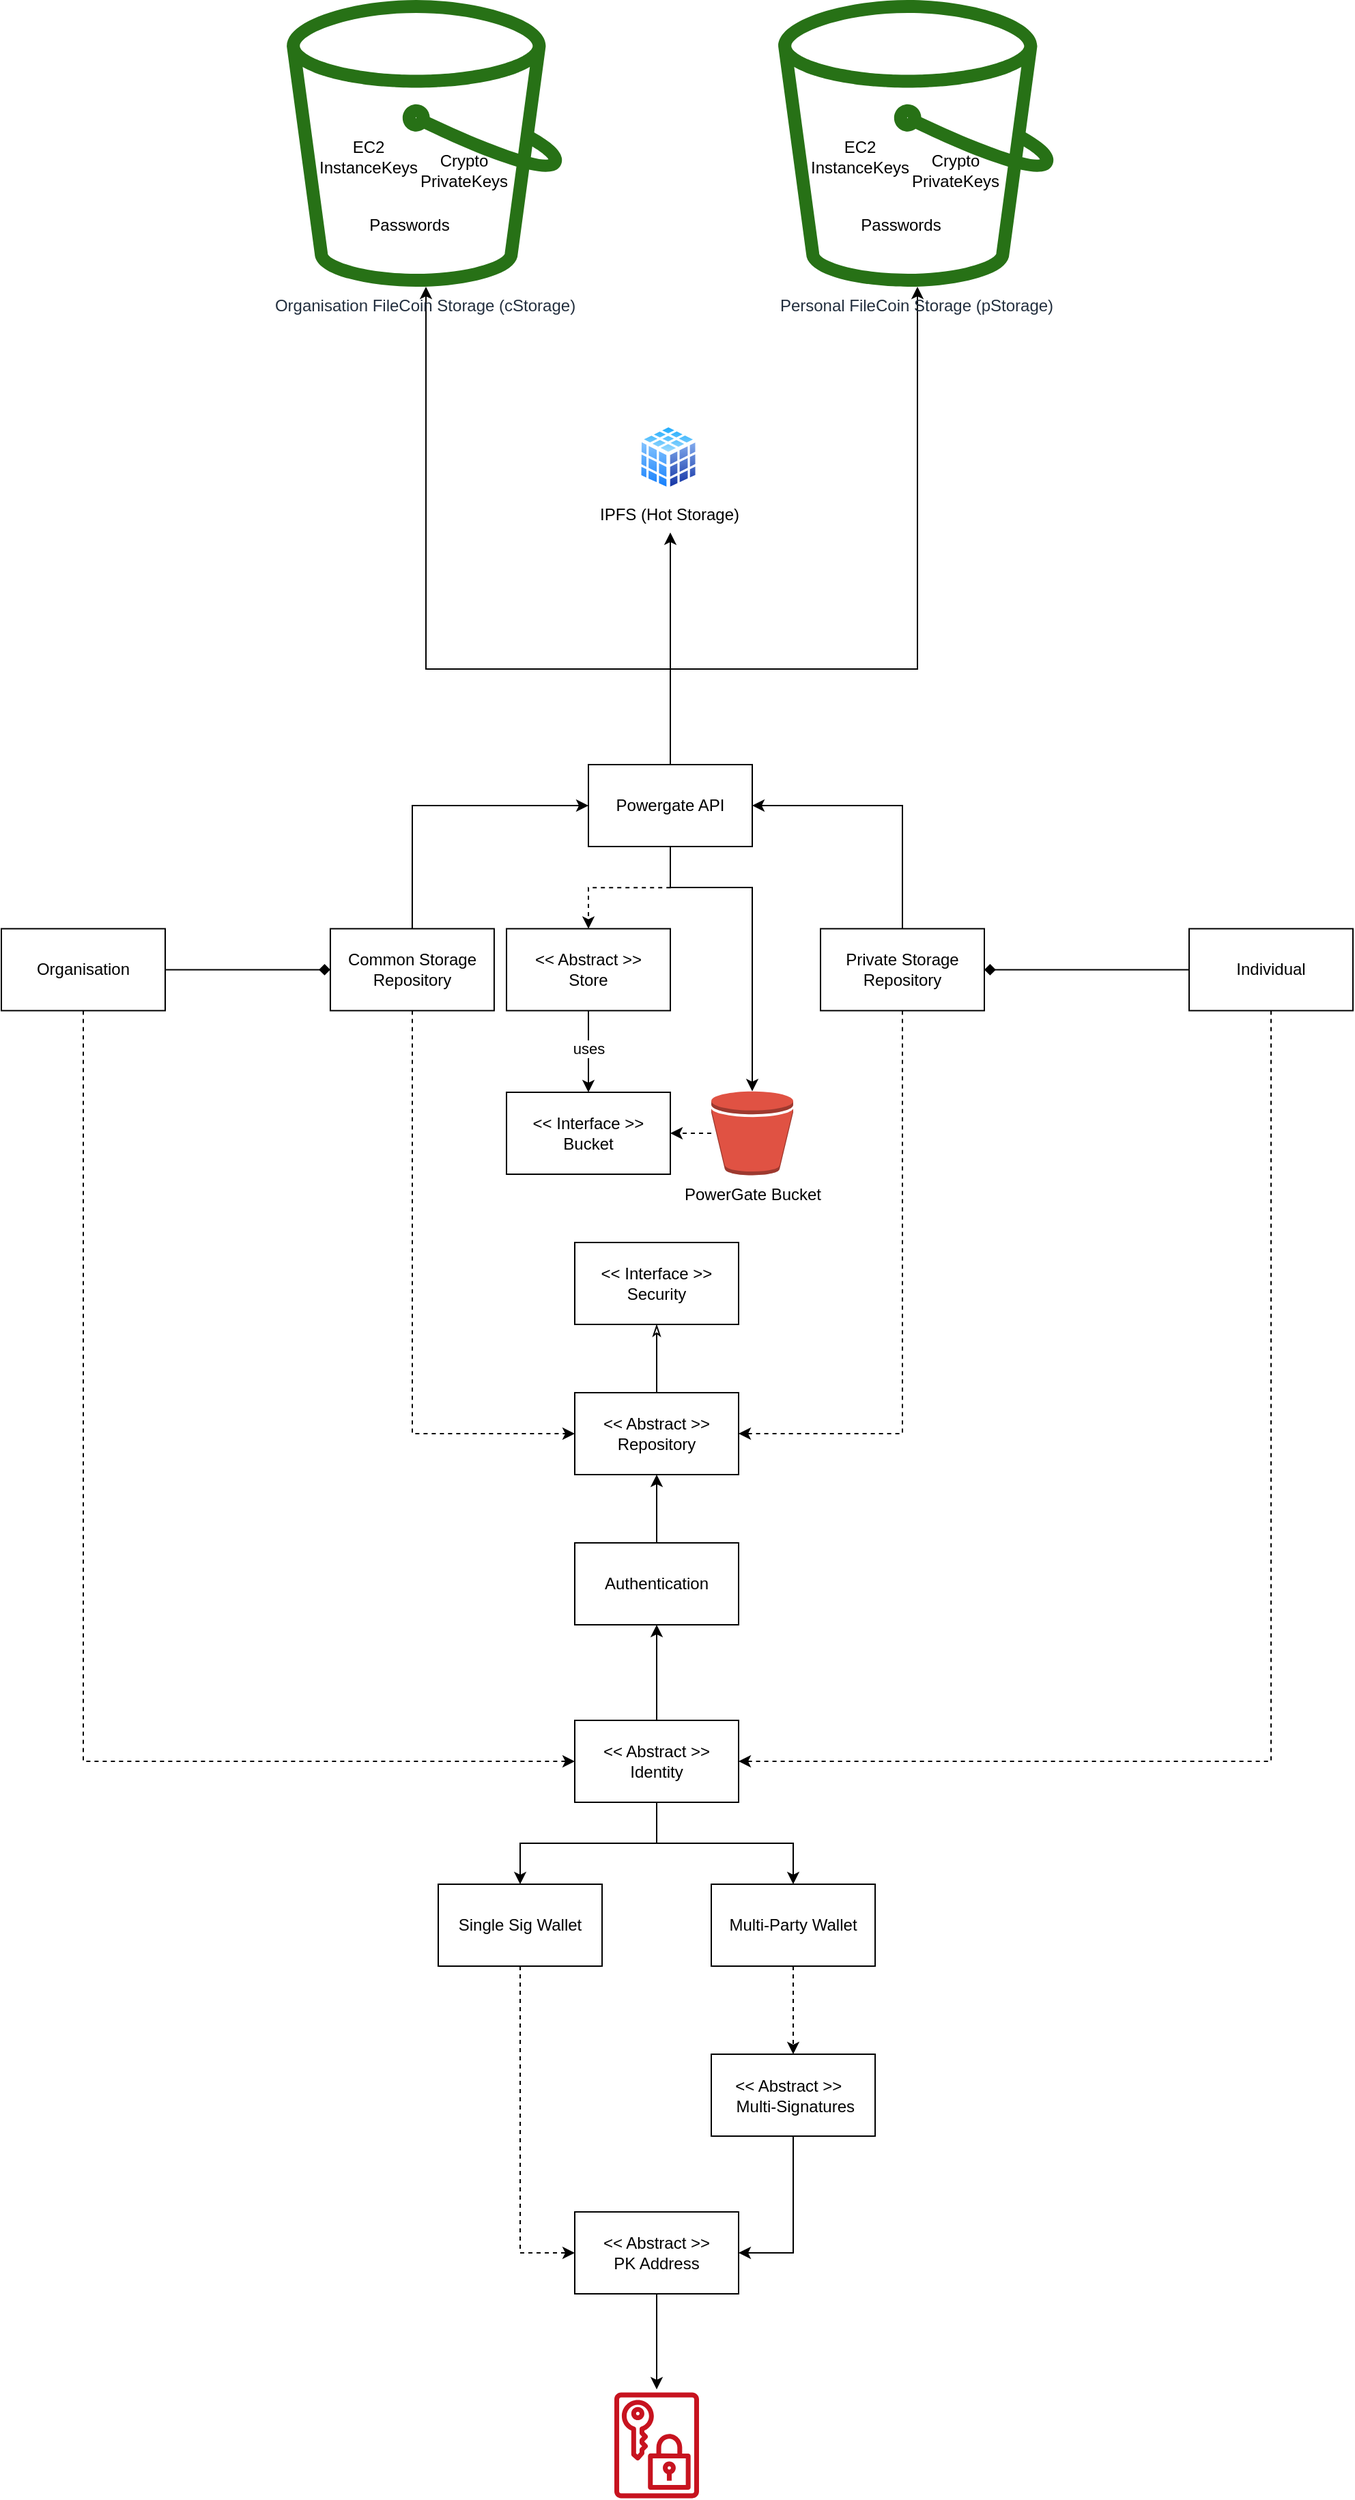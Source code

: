 <mxfile version="13.6.2" type="github">
  <diagram id="dgdlfLjW2s20BMhnikNt" name="Page-1">
    <mxGraphModel dx="4392" dy="3274" grid="1" gridSize="10" guides="1" tooltips="1" connect="1" arrows="1" fold="1" page="1" pageScale="1" pageWidth="827" pageHeight="1169" math="0" shadow="0">
      <root>
        <mxCell id="0" />
        <mxCell id="1" parent="0" />
        <mxCell id="QXBRQliUTnef7ta2N4eQ-30" style="edgeStyle=orthogonalEdgeStyle;rounded=0;orthogonalLoop=1;jettySize=auto;html=1;entryX=0.5;entryY=1;entryDx=0;entryDy=0;endArrow=classicThin;endFill=0;" parent="1" source="1rJ9CaBwOhFMW-6hmWRg-45" target="QXBRQliUTnef7ta2N4eQ-29" edge="1">
          <mxGeometry relative="1" as="geometry" />
        </mxCell>
        <mxCell id="1rJ9CaBwOhFMW-6hmWRg-45" value="&amp;lt;&amp;lt; Abstract &amp;gt;&amp;gt;&lt;br&gt;Repository" style="rounded=0;whiteSpace=wrap;html=1;" parent="1" vertex="1">
          <mxGeometry x="140" y="600" width="120" height="60" as="geometry" />
        </mxCell>
        <mxCell id="1rJ9CaBwOhFMW-6hmWRg-85" style="edgeStyle=orthogonalEdgeStyle;rounded=0;orthogonalLoop=1;jettySize=auto;html=1;entryX=0;entryY=0.5;entryDx=0;entryDy=0;endArrow=classic;endFill=1;exitX=0.5;exitY=0;exitDx=0;exitDy=0;" parent="1" source="1rJ9CaBwOhFMW-6hmWRg-46" target="1rJ9CaBwOhFMW-6hmWRg-84" edge="1">
          <mxGeometry relative="1" as="geometry" />
        </mxCell>
        <mxCell id="1rJ9CaBwOhFMW-6hmWRg-92" style="edgeStyle=orthogonalEdgeStyle;rounded=0;orthogonalLoop=1;jettySize=auto;html=1;entryX=0;entryY=0.5;entryDx=0;entryDy=0;endArrow=classic;endFill=1;dashed=1;" parent="1" source="1rJ9CaBwOhFMW-6hmWRg-46" target="1rJ9CaBwOhFMW-6hmWRg-45" edge="1">
          <mxGeometry relative="1" as="geometry">
            <Array as="points">
              <mxPoint x="21" y="630" />
            </Array>
          </mxGeometry>
        </mxCell>
        <mxCell id="1rJ9CaBwOhFMW-6hmWRg-46" value="Common Storage Repository" style="rounded=0;whiteSpace=wrap;html=1;" parent="1" vertex="1">
          <mxGeometry x="-39.04" y="260.2" width="120" height="60" as="geometry" />
        </mxCell>
        <mxCell id="1rJ9CaBwOhFMW-6hmWRg-94" style="edgeStyle=orthogonalEdgeStyle;rounded=0;orthogonalLoop=1;jettySize=auto;html=1;entryX=1;entryY=0.5;entryDx=0;entryDy=0;endArrow=classic;endFill=1;dashed=1;" parent="1" source="1rJ9CaBwOhFMW-6hmWRg-50" target="1rJ9CaBwOhFMW-6hmWRg-45" edge="1">
          <mxGeometry relative="1" as="geometry">
            <Array as="points">
              <mxPoint x="380" y="630" />
            </Array>
          </mxGeometry>
        </mxCell>
        <mxCell id="1rJ9CaBwOhFMW-6hmWRg-96" style="edgeStyle=orthogonalEdgeStyle;rounded=0;orthogonalLoop=1;jettySize=auto;html=1;entryX=1;entryY=0.5;entryDx=0;entryDy=0;endArrow=classic;endFill=1;exitX=0.5;exitY=0;exitDx=0;exitDy=0;" parent="1" source="1rJ9CaBwOhFMW-6hmWRg-50" target="1rJ9CaBwOhFMW-6hmWRg-84" edge="1">
          <mxGeometry relative="1" as="geometry" />
        </mxCell>
        <mxCell id="1rJ9CaBwOhFMW-6hmWRg-50" value="Private Storage Repository" style="rounded=0;whiteSpace=wrap;html=1;" parent="1" vertex="1">
          <mxGeometry x="320" y="260.2" width="120" height="60" as="geometry" />
        </mxCell>
        <mxCell id="1rJ9CaBwOhFMW-6hmWRg-58" style="edgeStyle=orthogonalEdgeStyle;rounded=0;orthogonalLoop=1;jettySize=auto;html=1;entryX=0;entryY=0.5;entryDx=0;entryDy=0;endArrow=classic;endFill=1;dashed=1;" parent="1" source="1rJ9CaBwOhFMW-6hmWRg-53" target="1rJ9CaBwOhFMW-6hmWRg-57" edge="1">
          <mxGeometry relative="1" as="geometry">
            <Array as="points">
              <mxPoint x="-220" y="870" />
            </Array>
          </mxGeometry>
        </mxCell>
        <mxCell id="1rJ9CaBwOhFMW-6hmWRg-61" style="edgeStyle=orthogonalEdgeStyle;rounded=0;orthogonalLoop=1;jettySize=auto;html=1;endArrow=diamond;endFill=1;" parent="1" source="1rJ9CaBwOhFMW-6hmWRg-53" target="1rJ9CaBwOhFMW-6hmWRg-46" edge="1">
          <mxGeometry relative="1" as="geometry" />
        </mxCell>
        <mxCell id="1rJ9CaBwOhFMW-6hmWRg-53" value="Organisation" style="rounded=0;whiteSpace=wrap;html=1;" parent="1" vertex="1">
          <mxGeometry x="-280" y="260.2" width="120" height="60" as="geometry" />
        </mxCell>
        <mxCell id="1rJ9CaBwOhFMW-6hmWRg-59" style="edgeStyle=orthogonalEdgeStyle;rounded=0;orthogonalLoop=1;jettySize=auto;html=1;entryX=1;entryY=0.5;entryDx=0;entryDy=0;dashed=1;endArrow=classic;endFill=1;" parent="1" source="1rJ9CaBwOhFMW-6hmWRg-55" target="1rJ9CaBwOhFMW-6hmWRg-57" edge="1">
          <mxGeometry relative="1" as="geometry">
            <Array as="points">
              <mxPoint x="650" y="870" />
            </Array>
          </mxGeometry>
        </mxCell>
        <mxCell id="1rJ9CaBwOhFMW-6hmWRg-62" style="edgeStyle=orthogonalEdgeStyle;rounded=0;orthogonalLoop=1;jettySize=auto;html=1;entryX=1;entryY=0.5;entryDx=0;entryDy=0;endArrow=diamond;endFill=1;" parent="1" source="1rJ9CaBwOhFMW-6hmWRg-55" target="1rJ9CaBwOhFMW-6hmWRg-50" edge="1">
          <mxGeometry relative="1" as="geometry" />
        </mxCell>
        <mxCell id="1rJ9CaBwOhFMW-6hmWRg-55" value="Individual" style="rounded=0;whiteSpace=wrap;html=1;" parent="1" vertex="1">
          <mxGeometry x="590" y="260.2" width="120" height="60" as="geometry" />
        </mxCell>
        <mxCell id="1rJ9CaBwOhFMW-6hmWRg-65" style="edgeStyle=orthogonalEdgeStyle;rounded=0;orthogonalLoop=1;jettySize=auto;html=1;endArrow=classic;endFill=1;" parent="1" source="1rJ9CaBwOhFMW-6hmWRg-57" target="1rJ9CaBwOhFMW-6hmWRg-64" edge="1">
          <mxGeometry relative="1" as="geometry" />
        </mxCell>
        <mxCell id="1rJ9CaBwOhFMW-6hmWRg-70" style="edgeStyle=orthogonalEdgeStyle;rounded=0;orthogonalLoop=1;jettySize=auto;html=1;entryX=0.5;entryY=0;entryDx=0;entryDy=0;endArrow=classic;endFill=1;" parent="1" source="1rJ9CaBwOhFMW-6hmWRg-57" target="1rJ9CaBwOhFMW-6hmWRg-68" edge="1">
          <mxGeometry relative="1" as="geometry" />
        </mxCell>
        <mxCell id="1rJ9CaBwOhFMW-6hmWRg-80" style="edgeStyle=orthogonalEdgeStyle;rounded=0;orthogonalLoop=1;jettySize=auto;html=1;entryX=0.5;entryY=1;entryDx=0;entryDy=0;endArrow=classic;endFill=1;" parent="1" source="1rJ9CaBwOhFMW-6hmWRg-57" target="1rJ9CaBwOhFMW-6hmWRg-79" edge="1">
          <mxGeometry relative="1" as="geometry" />
        </mxCell>
        <mxCell id="1rJ9CaBwOhFMW-6hmWRg-57" value="&amp;lt;&amp;lt; Abstract &amp;gt;&amp;gt; Identity" style="rounded=0;whiteSpace=wrap;html=1;" parent="1" vertex="1">
          <mxGeometry x="140" y="840" width="120" height="60" as="geometry" />
        </mxCell>
        <mxCell id="1rJ9CaBwOhFMW-6hmWRg-67" style="edgeStyle=orthogonalEdgeStyle;rounded=0;orthogonalLoop=1;jettySize=auto;html=1;endArrow=classic;endFill=1;dashed=1;entryX=0;entryY=0.5;entryDx=0;entryDy=0;" parent="1" source="1rJ9CaBwOhFMW-6hmWRg-64" target="1rJ9CaBwOhFMW-6hmWRg-66" edge="1">
          <mxGeometry relative="1" as="geometry" />
        </mxCell>
        <mxCell id="1rJ9CaBwOhFMW-6hmWRg-64" value="Single Sig Wallet" style="rounded=0;whiteSpace=wrap;html=1;" parent="1" vertex="1">
          <mxGeometry x="40.0" y="960" width="120" height="60" as="geometry" />
        </mxCell>
        <mxCell id="1rJ9CaBwOhFMW-6hmWRg-75" style="edgeStyle=orthogonalEdgeStyle;rounded=0;orthogonalLoop=1;jettySize=auto;html=1;endArrow=classic;endFill=1;" parent="1" source="1rJ9CaBwOhFMW-6hmWRg-66" edge="1">
          <mxGeometry relative="1" as="geometry">
            <mxPoint x="200" y="1330" as="targetPoint" />
          </mxGeometry>
        </mxCell>
        <mxCell id="1rJ9CaBwOhFMW-6hmWRg-66" value="&amp;lt;&amp;lt; Abstract &amp;gt;&amp;gt;&lt;br&gt;PK Address" style="rounded=0;whiteSpace=wrap;html=1;" parent="1" vertex="1">
          <mxGeometry x="140" y="1200" width="120" height="60" as="geometry" />
        </mxCell>
        <mxCell id="1rJ9CaBwOhFMW-6hmWRg-72" style="edgeStyle=orthogonalEdgeStyle;rounded=0;orthogonalLoop=1;jettySize=auto;html=1;dashed=1;endArrow=classic;endFill=1;" parent="1" source="1rJ9CaBwOhFMW-6hmWRg-68" target="1rJ9CaBwOhFMW-6hmWRg-71" edge="1">
          <mxGeometry relative="1" as="geometry" />
        </mxCell>
        <mxCell id="1rJ9CaBwOhFMW-6hmWRg-68" value="Multi-Party Wallet" style="rounded=0;whiteSpace=wrap;html=1;" parent="1" vertex="1">
          <mxGeometry x="240" y="960" width="120" height="60" as="geometry" />
        </mxCell>
        <mxCell id="1rJ9CaBwOhFMW-6hmWRg-73" style="edgeStyle=orthogonalEdgeStyle;rounded=0;orthogonalLoop=1;jettySize=auto;html=1;entryX=1;entryY=0.5;entryDx=0;entryDy=0;endArrow=classic;endFill=1;" parent="1" source="1rJ9CaBwOhFMW-6hmWRg-71" target="1rJ9CaBwOhFMW-6hmWRg-66" edge="1">
          <mxGeometry relative="1" as="geometry" />
        </mxCell>
        <mxCell id="1rJ9CaBwOhFMW-6hmWRg-71" value="&amp;lt;&amp;lt; Abstract &amp;gt;&amp;gt; &amp;nbsp; &amp;nbsp;Multi-Signatures" style="rounded=0;whiteSpace=wrap;html=1;" parent="1" vertex="1">
          <mxGeometry x="240" y="1084.5" width="120" height="60" as="geometry" />
        </mxCell>
        <mxCell id="1rJ9CaBwOhFMW-6hmWRg-78" value="" style="outlineConnect=0;fontColor=#232F3E;gradientColor=none;fillColor=#C7131F;strokeColor=none;dashed=0;verticalLabelPosition=bottom;verticalAlign=top;align=center;html=1;fontSize=12;fontStyle=0;aspect=fixed;pointerEvents=1;shape=mxgraph.aws4.data_encryption_key;" parent="1" vertex="1">
          <mxGeometry x="169" y="1332" width="62" height="78" as="geometry" />
        </mxCell>
        <mxCell id="1rJ9CaBwOhFMW-6hmWRg-82" style="edgeStyle=orthogonalEdgeStyle;rounded=0;orthogonalLoop=1;jettySize=auto;html=1;entryX=0.5;entryY=1;entryDx=0;entryDy=0;endArrow=classic;endFill=1;" parent="1" source="1rJ9CaBwOhFMW-6hmWRg-79" target="1rJ9CaBwOhFMW-6hmWRg-45" edge="1">
          <mxGeometry relative="1" as="geometry" />
        </mxCell>
        <mxCell id="1rJ9CaBwOhFMW-6hmWRg-79" value="Authentication" style="rounded=0;whiteSpace=wrap;html=1;" parent="1" vertex="1">
          <mxGeometry x="140" y="710" width="120" height="60" as="geometry" />
        </mxCell>
        <mxCell id="1rJ9CaBwOhFMW-6hmWRg-88" style="edgeStyle=orthogonalEdgeStyle;rounded=0;orthogonalLoop=1;jettySize=auto;html=1;endArrow=classic;endFill=1;entryX=0.5;entryY=1;entryDx=0;entryDy=0;strokeColor=none;dashed=1;" parent="1" source="1rJ9CaBwOhFMW-6hmWRg-84" target="1rJ9CaBwOhFMW-6hmWRg-87" edge="1">
          <mxGeometry relative="1" as="geometry">
            <mxPoint x="210" y="120" as="targetPoint" />
          </mxGeometry>
        </mxCell>
        <mxCell id="1rJ9CaBwOhFMW-6hmWRg-95" style="edgeStyle=orthogonalEdgeStyle;rounded=0;orthogonalLoop=1;jettySize=auto;html=1;entryX=0.5;entryY=0;entryDx=0;entryDy=0;endArrow=classic;endFill=1;dashed=1;" parent="1" source="1rJ9CaBwOhFMW-6hmWRg-84" target="1rJ9CaBwOhFMW-6hmWRg-87" edge="1">
          <mxGeometry relative="1" as="geometry" />
        </mxCell>
        <mxCell id="1rJ9CaBwOhFMW-6hmWRg-97" style="edgeStyle=orthogonalEdgeStyle;rounded=0;orthogonalLoop=1;jettySize=auto;html=1;endArrow=classic;endFill=1;exitX=0.5;exitY=0;exitDx=0;exitDy=0;startArrow=none;startFill=0;" parent="1" source="1rJ9CaBwOhFMW-6hmWRg-84" target="1rJ9CaBwOhFMW-6hmWRg-38" edge="1">
          <mxGeometry relative="1" as="geometry">
            <Array as="points">
              <mxPoint x="210" y="70" />
              <mxPoint x="31" y="70" />
            </Array>
          </mxGeometry>
        </mxCell>
        <mxCell id="1rJ9CaBwOhFMW-6hmWRg-98" style="edgeStyle=orthogonalEdgeStyle;rounded=0;orthogonalLoop=1;jettySize=auto;html=1;endArrow=classic;endFill=1;" parent="1" source="1rJ9CaBwOhFMW-6hmWRg-84" target="1rJ9CaBwOhFMW-6hmWRg-27" edge="1">
          <mxGeometry relative="1" as="geometry">
            <Array as="points">
              <mxPoint x="210" y="70" />
              <mxPoint x="391" y="70" />
            </Array>
          </mxGeometry>
        </mxCell>
        <mxCell id="1rJ9CaBwOhFMW-6hmWRg-100" style="edgeStyle=orthogonalEdgeStyle;rounded=0;orthogonalLoop=1;jettySize=auto;html=1;endArrow=classic;endFill=1;" parent="1" source="1rJ9CaBwOhFMW-6hmWRg-84" edge="1">
          <mxGeometry relative="1" as="geometry">
            <mxPoint x="210" y="-30" as="targetPoint" />
          </mxGeometry>
        </mxCell>
        <mxCell id="qLoFIc1B3SJw04P_gE9h-11" style="edgeStyle=orthogonalEdgeStyle;rounded=0;orthogonalLoop=1;jettySize=auto;html=1;startArrow=none;startFill=0;" parent="1" source="1rJ9CaBwOhFMW-6hmWRg-84" target="qLoFIc1B3SJw04P_gE9h-9" edge="1">
          <mxGeometry relative="1" as="geometry">
            <Array as="points">
              <mxPoint x="210" y="230" />
              <mxPoint x="270" y="230" />
            </Array>
          </mxGeometry>
        </mxCell>
        <mxCell id="1rJ9CaBwOhFMW-6hmWRg-84" value="Powergate API" style="rounded=0;whiteSpace=wrap;html=1;" parent="1" vertex="1">
          <mxGeometry x="150" y="140" width="120" height="60" as="geometry" />
        </mxCell>
        <mxCell id="qLoFIc1B3SJw04P_gE9h-8" style="edgeStyle=orthogonalEdgeStyle;rounded=0;orthogonalLoop=1;jettySize=auto;html=1;entryX=0.5;entryY=0;entryDx=0;entryDy=0;startArrow=none;startFill=0;" parent="1" source="1rJ9CaBwOhFMW-6hmWRg-87" target="qLoFIc1B3SJw04P_gE9h-7" edge="1">
          <mxGeometry relative="1" as="geometry" />
        </mxCell>
        <mxCell id="qLoFIc1B3SJw04P_gE9h-12" value="uses" style="edgeLabel;html=1;align=center;verticalAlign=middle;resizable=0;points=[];" parent="qLoFIc1B3SJw04P_gE9h-8" vertex="1" connectable="0">
          <mxGeometry x="-0.065" y="4" relative="1" as="geometry">
            <mxPoint x="-4" as="offset" />
          </mxGeometry>
        </mxCell>
        <mxCell id="1rJ9CaBwOhFMW-6hmWRg-87" value="&amp;lt;&amp;lt; Abstract &amp;gt;&amp;gt;&lt;br&gt;Store" style="rounded=0;whiteSpace=wrap;html=1;" parent="1" vertex="1">
          <mxGeometry x="90" y="260.2" width="120" height="60" as="geometry" />
        </mxCell>
        <mxCell id="1rJ9CaBwOhFMW-6hmWRg-99" value="IPFS (Hot Storage)" style="aspect=fixed;perimeter=ellipsePerimeter;html=1;align=center;shadow=0;dashed=0;spacingTop=3;image;image=img/lib/active_directory/database_cube.svg;" parent="1" vertex="1">
          <mxGeometry x="186" y="-110" width="45" height="50" as="geometry" />
        </mxCell>
        <mxCell id="qLoFIc1B3SJw04P_gE9h-7" value="&amp;lt;&amp;lt; Interface &amp;gt;&amp;gt; Bucket" style="rounded=0;whiteSpace=wrap;html=1;" parent="1" vertex="1">
          <mxGeometry x="90" y="380" width="120" height="60" as="geometry" />
        </mxCell>
        <mxCell id="qLoFIc1B3SJw04P_gE9h-10" style="edgeStyle=orthogonalEdgeStyle;rounded=0;orthogonalLoop=1;jettySize=auto;html=1;entryX=1;entryY=0.5;entryDx=0;entryDy=0;startArrow=none;startFill=0;dashed=1;" parent="1" source="qLoFIc1B3SJw04P_gE9h-9" target="qLoFIc1B3SJw04P_gE9h-7" edge="1">
          <mxGeometry relative="1" as="geometry" />
        </mxCell>
        <mxCell id="qLoFIc1B3SJw04P_gE9h-9" value="PowerGate Bucket" style="outlineConnect=0;dashed=0;verticalLabelPosition=bottom;verticalAlign=top;align=center;html=1;shape=mxgraph.aws3.bucket;fillColor=#E05243;gradientColor=none;" parent="1" vertex="1">
          <mxGeometry x="240" y="379.25" width="60" height="61.5" as="geometry" />
        </mxCell>
        <mxCell id="QXBRQliUTnef7ta2N4eQ-29" value="&amp;lt;&amp;lt; Interface &amp;gt;&amp;gt;&lt;br&gt;Security" style="rounded=0;whiteSpace=wrap;html=1;" parent="1" vertex="1">
          <mxGeometry x="140" y="490" width="120" height="60" as="geometry" />
        </mxCell>
        <mxCell id="QXBRQliUTnef7ta2N4eQ-79" value="" style="group" parent="1" vertex="1" connectable="0">
          <mxGeometry x="-70.96" y="-420" width="201.92" height="210" as="geometry" />
        </mxCell>
        <mxCell id="1rJ9CaBwOhFMW-6hmWRg-38" value="Organisation FileCoin Storage (cStorage)" style="outlineConnect=0;fontColor=#232F3E;gradientColor=none;fillColor=#277116;strokeColor=none;dashed=0;verticalLabelPosition=bottom;verticalAlign=top;align=center;html=1;fontSize=12;fontStyle=0;aspect=fixed;pointerEvents=1;shape=mxgraph.aws4.bucket;" parent="QXBRQliUTnef7ta2N4eQ-79" vertex="1">
          <mxGeometry width="201.92" height="210" as="geometry" />
        </mxCell>
        <mxCell id="1rJ9CaBwOhFMW-6hmWRg-39" value="EC2 InstanceKeys" style="text;html=1;strokeColor=none;fillColor=none;align=center;verticalAlign=middle;whiteSpace=wrap;rounded=0;" parent="QXBRQliUTnef7ta2N4eQ-79" vertex="1">
          <mxGeometry x="40.0" y="105" width="40" height="20" as="geometry" />
        </mxCell>
        <mxCell id="1rJ9CaBwOhFMW-6hmWRg-40" value="Crypto PrivateKeys" style="text;html=1;strokeColor=none;fillColor=none;align=center;verticalAlign=middle;whiteSpace=wrap;rounded=0;" parent="QXBRQliUTnef7ta2N4eQ-79" vertex="1">
          <mxGeometry x="110" y="115" width="40" height="20" as="geometry" />
        </mxCell>
        <mxCell id="1rJ9CaBwOhFMW-6hmWRg-41" value="Passwords" style="text;html=1;strokeColor=none;fillColor=none;align=center;verticalAlign=middle;whiteSpace=wrap;rounded=0;" parent="QXBRQliUTnef7ta2N4eQ-79" vertex="1">
          <mxGeometry x="70" y="155" width="40" height="20" as="geometry" />
        </mxCell>
        <mxCell id="QXBRQliUTnef7ta2N4eQ-80" value="" style="group" parent="1" vertex="1" connectable="0">
          <mxGeometry x="289.04" y="-420" width="201.92" height="210" as="geometry" />
        </mxCell>
        <mxCell id="1rJ9CaBwOhFMW-6hmWRg-27" value="Personal FileCoin Storage (pStorage)" style="outlineConnect=0;fontColor=#232F3E;gradientColor=none;fillColor=#277116;strokeColor=none;dashed=0;verticalLabelPosition=bottom;verticalAlign=top;align=center;html=1;fontSize=12;fontStyle=0;aspect=fixed;pointerEvents=1;shape=mxgraph.aws4.bucket;" parent="QXBRQliUTnef7ta2N4eQ-80" vertex="1">
          <mxGeometry width="201.92" height="210" as="geometry" />
        </mxCell>
        <mxCell id="1rJ9CaBwOhFMW-6hmWRg-29" value="EC2 InstanceKeys" style="text;html=1;strokeColor=none;fillColor=none;align=center;verticalAlign=middle;whiteSpace=wrap;rounded=0;" parent="QXBRQliUTnef7ta2N4eQ-80" vertex="1">
          <mxGeometry x="40" y="105" width="40" height="20" as="geometry" />
        </mxCell>
        <mxCell id="1rJ9CaBwOhFMW-6hmWRg-32" value="Crypto PrivateKeys" style="text;html=1;strokeColor=none;fillColor=none;align=center;verticalAlign=middle;whiteSpace=wrap;rounded=0;" parent="QXBRQliUTnef7ta2N4eQ-80" vertex="1">
          <mxGeometry x="110" y="115" width="40" height="20" as="geometry" />
        </mxCell>
        <mxCell id="1rJ9CaBwOhFMW-6hmWRg-33" value="Passwords" style="text;html=1;strokeColor=none;fillColor=none;align=center;verticalAlign=middle;whiteSpace=wrap;rounded=0;" parent="QXBRQliUTnef7ta2N4eQ-80" vertex="1">
          <mxGeometry x="70" y="155" width="40" height="20" as="geometry" />
        </mxCell>
      </root>
    </mxGraphModel>
  </diagram>
</mxfile>
